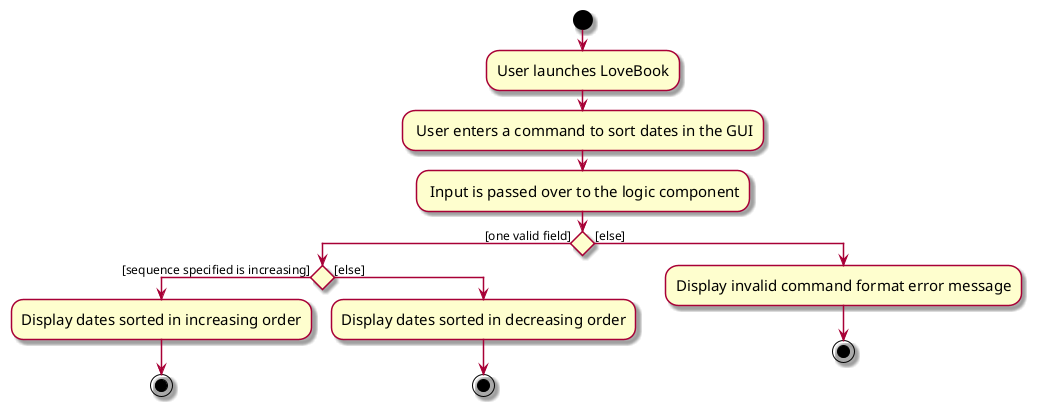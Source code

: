 @startuml
skin rose
skinparam ActivityFontSize 15
skinparam ArrowFontSize 12
start
:User launches LoveBook;

: User enters a command to sort dates in the GUI;

: Input is passed over to the logic component;

if () then ([one valid field])
        if () then ([sequence specified is increasing])
            :Display dates sorted in increasing order;
            stop
        else ([else])
            :Display dates sorted in decreasing order;
            stop
        endif
else ([else])
    :Display invalid command format error message;
    stop
endif
@enduml
